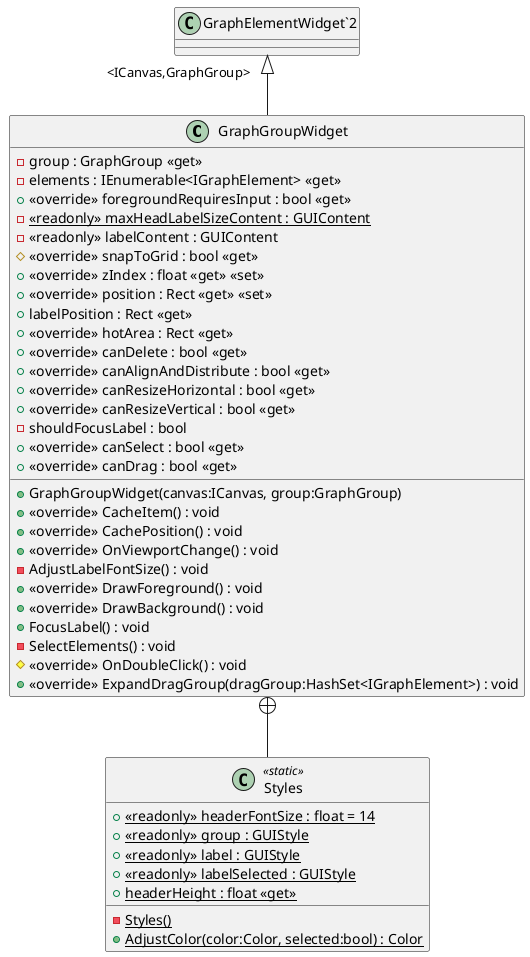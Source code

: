 @startuml
class GraphGroupWidget {
    + GraphGroupWidget(canvas:ICanvas, group:GraphGroup)
    - group : GraphGroup <<get>>
    - elements : IEnumerable<IGraphElement> <<get>>
    + <<override>> CacheItem() : void
    + <<override>> foregroundRequiresInput : bool <<get>>
    - {static} <<readonly>> maxHeadLabelSizeContent : GUIContent
    - <<readonly>> labelContent : GUIContent
    # <<override>> snapToGrid : bool <<get>>
    + <<override>> zIndex : float <<get>> <<set>>
    + <<override>> position : Rect <<get>> <<set>>
    + labelPosition : Rect <<get>>
    + <<override>> hotArea : Rect <<get>>
    + <<override>> CachePosition() : void
    + <<override>> OnViewportChange() : void
    - AdjustLabelFontSize() : void
    + <<override>> DrawForeground() : void
    + <<override>> DrawBackground() : void
    + <<override>> canDelete : bool <<get>>
    + <<override>> canAlignAndDistribute : bool <<get>>
    + <<override>> canResizeHorizontal : bool <<get>>
    + <<override>> canResizeVertical : bool <<get>>
    - shouldFocusLabel : bool
    + <<override>> canSelect : bool <<get>>
    + FocusLabel() : void
    - SelectElements() : void
    # <<override>> OnDoubleClick() : void
    + <<override>> canDrag : bool <<get>>
    + <<override>> ExpandDragGroup(dragGroup:HashSet<IGraphElement>) : void
}
class Styles <<static>> {
    {static} - Styles()
    + {static} <<readonly>> headerFontSize : float = 14
    + {static} <<readonly>> group : GUIStyle
    + {static} <<readonly>> label : GUIStyle
    + {static} <<readonly>> labelSelected : GUIStyle
    + {static} headerHeight : float <<get>>
    + {static} AdjustColor(color:Color, selected:bool) : Color
}
"GraphElementWidget`2" "<ICanvas,GraphGroup>" <|-- GraphGroupWidget
GraphGroupWidget +-- Styles
@enduml
